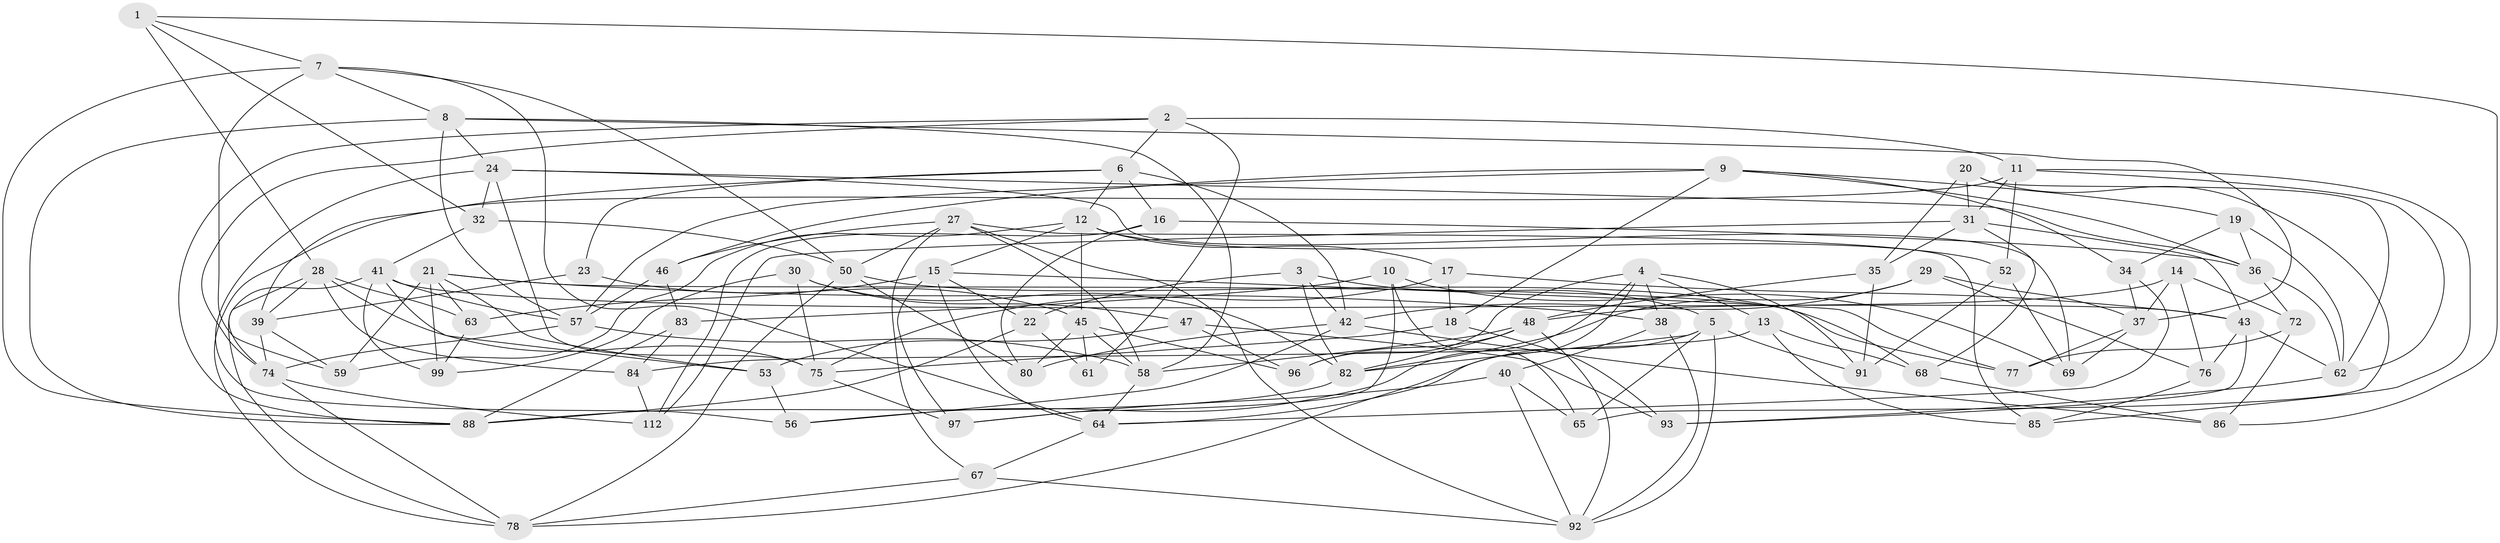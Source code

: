 // Generated by graph-tools (version 1.1) at 2025/52/02/27/25 19:52:32]
// undirected, 79 vertices, 190 edges
graph export_dot {
graph [start="1"]
  node [color=gray90,style=filled];
  1;
  2 [super="+90"];
  3;
  4 [super="+103"];
  5 [super="+100"];
  6 [super="+33"];
  7 [super="+108"];
  8 [super="+26"];
  9 [super="+106"];
  10;
  11 [super="+110"];
  12 [super="+25"];
  13;
  14;
  15 [super="+79"];
  16;
  17;
  18;
  19;
  20;
  21 [super="+60"];
  22;
  23;
  24 [super="+109"];
  27 [super="+44"];
  28 [super="+107"];
  29;
  30;
  31 [super="+49"];
  32;
  34;
  35;
  36 [super="+66"];
  37 [super="+89"];
  38;
  39 [super="+54"];
  40;
  41 [super="+71"];
  42 [super="+111"];
  43 [super="+55"];
  45 [super="+70"];
  46;
  47;
  48 [super="+51"];
  50 [super="+105"];
  52;
  53;
  56;
  57 [super="+98"];
  58 [super="+104"];
  59;
  61;
  62 [super="+73"];
  63;
  64 [super="+87"];
  65;
  67;
  68;
  69;
  72;
  74 [super="+81"];
  75 [super="+102"];
  76;
  77;
  78 [super="+94"];
  80;
  82 [super="+101"];
  83;
  84;
  85;
  86;
  88 [super="+95"];
  91;
  92 [super="+113"];
  93;
  96;
  97;
  99;
  112;
  1 -- 86;
  1 -- 32;
  1 -- 28;
  1 -- 7;
  2 -- 11;
  2 -- 61 [weight=2];
  2 -- 88;
  2 -- 74;
  2 -- 6;
  3 -- 42;
  3 -- 22;
  3 -- 5;
  3 -- 82;
  4 -- 96;
  4 -- 56;
  4 -- 38;
  4 -- 91;
  4 -- 13;
  4 -- 78;
  5 -- 82;
  5 -- 91;
  5 -- 64;
  5 -- 65;
  5 -- 92;
  6 -- 39;
  6 -- 12;
  6 -- 16;
  6 -- 42;
  6 -- 23;
  7 -- 88;
  7 -- 59;
  7 -- 8;
  7 -- 64;
  7 -- 50;
  8 -- 88;
  8 -- 58;
  8 -- 37;
  8 -- 24;
  8 -- 57;
  9 -- 19;
  9 -- 36;
  9 -- 57;
  9 -- 18;
  9 -- 34;
  9 -- 46;
  10 -- 65;
  10 -- 83;
  10 -- 69;
  10 -- 97;
  11 -- 52;
  11 -- 31;
  11 -- 62;
  11 -- 85;
  11 -- 78;
  12 -- 17;
  12 -- 15;
  12 -- 59;
  12 -- 45;
  12 -- 52;
  13 -- 84;
  13 -- 85;
  13 -- 68;
  14 -- 76;
  14 -- 48;
  14 -- 37;
  14 -- 72;
  15 -- 77;
  15 -- 97;
  15 -- 64;
  15 -- 63;
  15 -- 22;
  16 -- 112;
  16 -- 80;
  16 -- 36;
  17 -- 18;
  17 -- 43;
  17 -- 75;
  18 -- 93;
  18 -- 75;
  19 -- 34;
  19 -- 36;
  19 -- 62;
  20 -- 65;
  20 -- 31;
  20 -- 35;
  20 -- 62;
  21 -- 77;
  21 -- 53;
  21 -- 63;
  21 -- 99;
  21 -- 59;
  21 -- 38;
  22 -- 61;
  22 -- 88;
  23 -- 39 [weight=2];
  23 -- 45;
  24 -- 69;
  24 -- 32;
  24 -- 56;
  24 -- 75;
  24 -- 36;
  27 -- 92;
  27 -- 67;
  27 -- 85;
  27 -- 46;
  27 -- 50;
  27 -- 58;
  28 -- 75;
  28 -- 84;
  28 -- 74;
  28 -- 63;
  28 -- 39;
  29 -- 42;
  29 -- 76;
  29 -- 37;
  29 -- 82;
  30 -- 47;
  30 -- 82;
  30 -- 99;
  30 -- 75;
  31 -- 68;
  31 -- 112;
  31 -- 35;
  31 -- 43;
  32 -- 41;
  32 -- 50;
  34 -- 64;
  34 -- 37;
  35 -- 91;
  35 -- 48;
  36 -- 62;
  36 -- 72;
  37 -- 77;
  37 -- 69;
  38 -- 92;
  38 -- 40;
  39 -- 74;
  39 -- 59;
  40 -- 65;
  40 -- 97;
  40 -- 92;
  41 -- 78;
  41 -- 99;
  41 -- 43;
  41 -- 53;
  41 -- 57;
  42 -- 86;
  42 -- 80;
  42 -- 56;
  43 -- 93;
  43 -- 76;
  43 -- 62;
  45 -- 96;
  45 -- 61;
  45 -- 58;
  45 -- 80;
  46 -- 83;
  46 -- 57;
  47 -- 96;
  47 -- 93;
  47 -- 53;
  48 -- 82;
  48 -- 58;
  48 -- 96;
  48 -- 92;
  50 -- 68;
  50 -- 80;
  50 -- 78;
  52 -- 91;
  52 -- 69;
  53 -- 56;
  57 -- 74;
  57 -- 58;
  58 -- 64;
  62 -- 93;
  63 -- 99;
  64 -- 67;
  67 -- 78;
  67 -- 92;
  68 -- 86;
  72 -- 86;
  72 -- 77;
  74 -- 112;
  74 -- 78;
  75 -- 97;
  76 -- 85;
  82 -- 88;
  83 -- 84;
  83 -- 88;
  84 -- 112;
}
